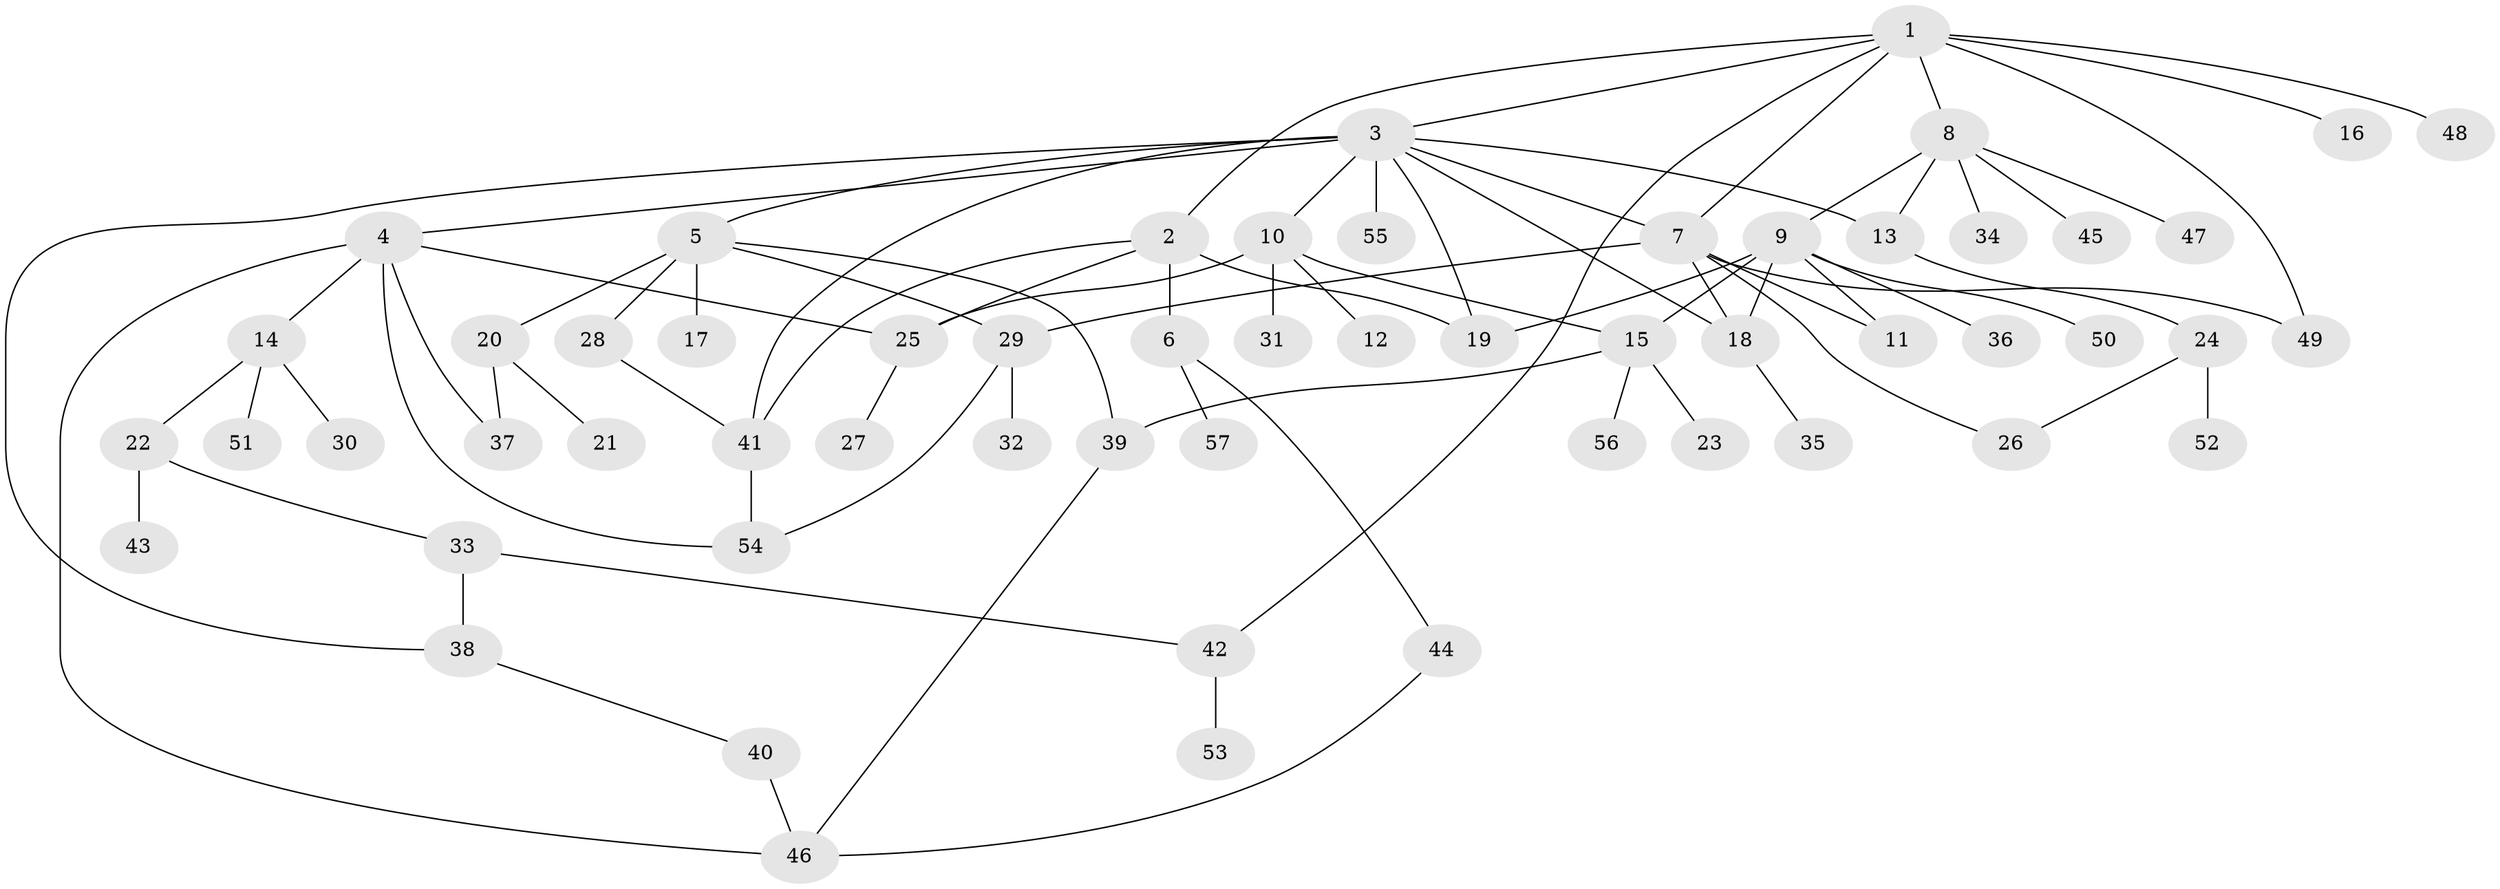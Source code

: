 // coarse degree distribution, {6: 0.15, 7: 0.025, 3: 0.175, 5: 0.075, 4: 0.1, 1: 0.425, 2: 0.025, 10: 0.025}
// Generated by graph-tools (version 1.1) at 2025/36/03/04/25 23:36:42]
// undirected, 57 vertices, 80 edges
graph export_dot {
  node [color=gray90,style=filled];
  1;
  2;
  3;
  4;
  5;
  6;
  7;
  8;
  9;
  10;
  11;
  12;
  13;
  14;
  15;
  16;
  17;
  18;
  19;
  20;
  21;
  22;
  23;
  24;
  25;
  26;
  27;
  28;
  29;
  30;
  31;
  32;
  33;
  34;
  35;
  36;
  37;
  38;
  39;
  40;
  41;
  42;
  43;
  44;
  45;
  46;
  47;
  48;
  49;
  50;
  51;
  52;
  53;
  54;
  55;
  56;
  57;
  1 -- 2;
  1 -- 3;
  1 -- 7;
  1 -- 8;
  1 -- 16;
  1 -- 42;
  1 -- 48;
  1 -- 49;
  2 -- 6;
  2 -- 19;
  2 -- 25;
  2 -- 41;
  3 -- 4;
  3 -- 5;
  3 -- 7;
  3 -- 10;
  3 -- 13;
  3 -- 18;
  3 -- 19;
  3 -- 38;
  3 -- 41;
  3 -- 55;
  4 -- 14;
  4 -- 25;
  4 -- 37;
  4 -- 46;
  4 -- 54;
  5 -- 17;
  5 -- 20;
  5 -- 28;
  5 -- 29;
  5 -- 39;
  6 -- 44;
  6 -- 57;
  7 -- 11;
  7 -- 18;
  7 -- 26;
  7 -- 29;
  7 -- 49;
  8 -- 9;
  8 -- 13;
  8 -- 34;
  8 -- 45;
  8 -- 47;
  9 -- 11;
  9 -- 15;
  9 -- 18;
  9 -- 19;
  9 -- 36;
  9 -- 50;
  10 -- 12;
  10 -- 15;
  10 -- 25;
  10 -- 31;
  13 -- 24;
  14 -- 22;
  14 -- 30;
  14 -- 51;
  15 -- 23;
  15 -- 39;
  15 -- 56;
  18 -- 35;
  20 -- 21;
  20 -- 37;
  22 -- 33;
  22 -- 43;
  24 -- 26;
  24 -- 52;
  25 -- 27;
  28 -- 41;
  29 -- 32;
  29 -- 54;
  33 -- 38;
  33 -- 42;
  38 -- 40;
  39 -- 46;
  40 -- 46;
  41 -- 54;
  42 -- 53;
  44 -- 46;
}

